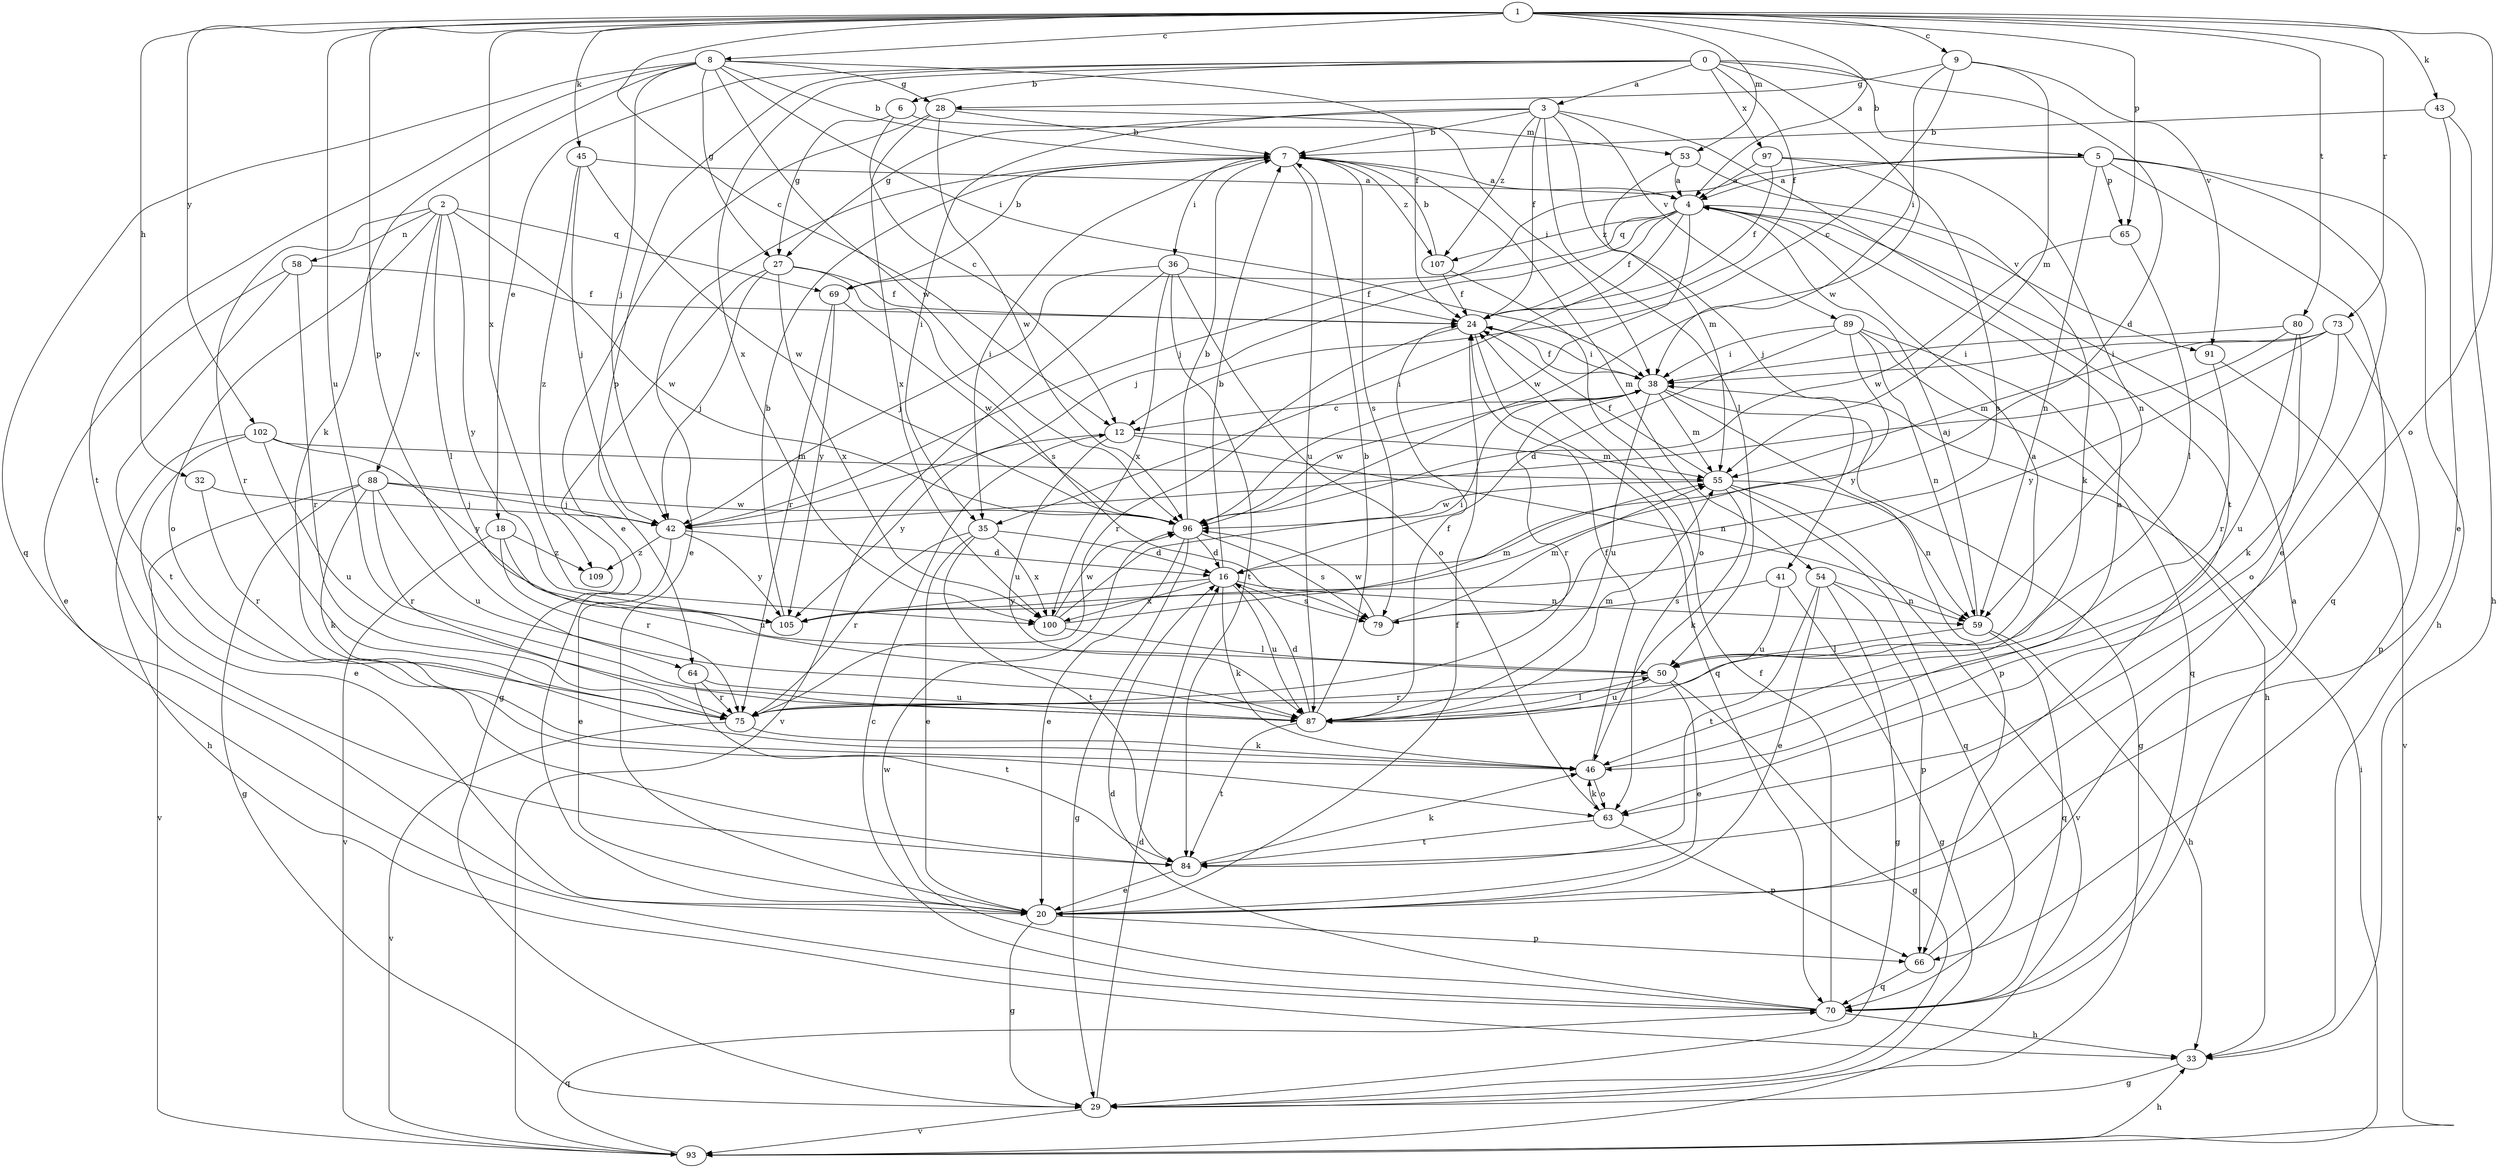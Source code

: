 strict digraph  {
0;
1;
2;
3;
4;
5;
6;
7;
8;
9;
12;
16;
18;
20;
24;
27;
28;
29;
32;
33;
35;
36;
38;
41;
42;
43;
45;
46;
50;
53;
54;
55;
58;
59;
63;
64;
65;
66;
69;
70;
73;
75;
79;
80;
84;
87;
88;
89;
91;
93;
96;
97;
100;
102;
105;
107;
109;
0 -> 3  [label=a];
0 -> 5  [label=b];
0 -> 6  [label=b];
0 -> 16  [label=d];
0 -> 18  [label=e];
0 -> 24  [label=f];
0 -> 64  [label=p];
0 -> 96  [label=w];
0 -> 97  [label=x];
0 -> 100  [label=x];
1 -> 4  [label=a];
1 -> 8  [label=c];
1 -> 9  [label=c];
1 -> 12  [label=c];
1 -> 32  [label=h];
1 -> 43  [label=k];
1 -> 45  [label=k];
1 -> 53  [label=m];
1 -> 63  [label=o];
1 -> 64  [label=p];
1 -> 65  [label=p];
1 -> 73  [label=r];
1 -> 80  [label=t];
1 -> 87  [label=u];
1 -> 100  [label=x];
1 -> 102  [label=y];
2 -> 50  [label=l];
2 -> 58  [label=n];
2 -> 63  [label=o];
2 -> 69  [label=q];
2 -> 75  [label=r];
2 -> 88  [label=v];
2 -> 96  [label=w];
2 -> 105  [label=y];
3 -> 7  [label=b];
3 -> 24  [label=f];
3 -> 27  [label=g];
3 -> 35  [label=i];
3 -> 41  [label=j];
3 -> 50  [label=l];
3 -> 84  [label=t];
3 -> 89  [label=v];
3 -> 107  [label=z];
4 -> 24  [label=f];
4 -> 35  [label=i];
4 -> 42  [label=j];
4 -> 69  [label=q];
4 -> 91  [label=v];
4 -> 96  [label=w];
4 -> 107  [label=z];
5 -> 4  [label=a];
5 -> 20  [label=e];
5 -> 33  [label=h];
5 -> 42  [label=j];
5 -> 59  [label=n];
5 -> 65  [label=p];
5 -> 70  [label=q];
6 -> 12  [label=c];
6 -> 27  [label=g];
6 -> 53  [label=m];
7 -> 4  [label=a];
7 -> 20  [label=e];
7 -> 35  [label=i];
7 -> 36  [label=i];
7 -> 54  [label=m];
7 -> 79  [label=s];
7 -> 87  [label=u];
7 -> 107  [label=z];
8 -> 7  [label=b];
8 -> 24  [label=f];
8 -> 27  [label=g];
8 -> 28  [label=g];
8 -> 38  [label=i];
8 -> 42  [label=j];
8 -> 46  [label=k];
8 -> 70  [label=q];
8 -> 84  [label=t];
8 -> 96  [label=w];
9 -> 12  [label=c];
9 -> 28  [label=g];
9 -> 38  [label=i];
9 -> 55  [label=m];
9 -> 91  [label=v];
12 -> 55  [label=m];
12 -> 59  [label=n];
12 -> 87  [label=u];
12 -> 105  [label=y];
16 -> 7  [label=b];
16 -> 46  [label=k];
16 -> 59  [label=n];
16 -> 79  [label=s];
16 -> 87  [label=u];
16 -> 100  [label=x];
16 -> 105  [label=y];
18 -> 75  [label=r];
18 -> 87  [label=u];
18 -> 93  [label=v];
18 -> 109  [label=z];
20 -> 24  [label=f];
20 -> 29  [label=g];
20 -> 66  [label=p];
24 -> 38  [label=i];
24 -> 70  [label=q];
24 -> 75  [label=r];
27 -> 24  [label=f];
27 -> 29  [label=g];
27 -> 42  [label=j];
27 -> 79  [label=s];
27 -> 100  [label=x];
28 -> 7  [label=b];
28 -> 20  [label=e];
28 -> 38  [label=i];
28 -> 96  [label=w];
28 -> 100  [label=x];
29 -> 16  [label=d];
29 -> 93  [label=v];
32 -> 42  [label=j];
32 -> 75  [label=r];
33 -> 29  [label=g];
35 -> 16  [label=d];
35 -> 20  [label=e];
35 -> 75  [label=r];
35 -> 84  [label=t];
35 -> 100  [label=x];
36 -> 24  [label=f];
36 -> 42  [label=j];
36 -> 63  [label=o];
36 -> 84  [label=t];
36 -> 93  [label=v];
36 -> 100  [label=x];
38 -> 12  [label=c];
38 -> 24  [label=f];
38 -> 29  [label=g];
38 -> 55  [label=m];
38 -> 66  [label=p];
38 -> 75  [label=r];
38 -> 87  [label=u];
38 -> 96  [label=w];
41 -> 29  [label=g];
41 -> 79  [label=s];
41 -> 87  [label=u];
42 -> 16  [label=d];
42 -> 20  [label=e];
42 -> 105  [label=y];
42 -> 109  [label=z];
43 -> 7  [label=b];
43 -> 20  [label=e];
43 -> 33  [label=h];
45 -> 4  [label=a];
45 -> 42  [label=j];
45 -> 96  [label=w];
45 -> 109  [label=z];
46 -> 4  [label=a];
46 -> 24  [label=f];
46 -> 63  [label=o];
50 -> 4  [label=a];
50 -> 20  [label=e];
50 -> 29  [label=g];
50 -> 75  [label=r];
50 -> 87  [label=u];
53 -> 4  [label=a];
53 -> 46  [label=k];
53 -> 55  [label=m];
54 -> 20  [label=e];
54 -> 29  [label=g];
54 -> 59  [label=n];
54 -> 66  [label=p];
54 -> 84  [label=t];
55 -> 24  [label=f];
55 -> 46  [label=k];
55 -> 59  [label=n];
55 -> 70  [label=q];
55 -> 93  [label=v];
55 -> 96  [label=w];
58 -> 20  [label=e];
58 -> 24  [label=f];
58 -> 75  [label=r];
58 -> 84  [label=t];
59 -> 4  [label=a];
59 -> 33  [label=h];
59 -> 50  [label=l];
59 -> 70  [label=q];
63 -> 46  [label=k];
63 -> 66  [label=p];
63 -> 84  [label=t];
64 -> 75  [label=r];
64 -> 84  [label=t];
64 -> 87  [label=u];
65 -> 50  [label=l];
65 -> 96  [label=w];
66 -> 4  [label=a];
66 -> 70  [label=q];
69 -> 7  [label=b];
69 -> 75  [label=r];
69 -> 96  [label=w];
69 -> 105  [label=y];
70 -> 12  [label=c];
70 -> 16  [label=d];
70 -> 24  [label=f];
70 -> 33  [label=h];
70 -> 96  [label=w];
73 -> 38  [label=i];
73 -> 46  [label=k];
73 -> 55  [label=m];
73 -> 66  [label=p];
73 -> 105  [label=y];
75 -> 46  [label=k];
75 -> 93  [label=v];
79 -> 55  [label=m];
79 -> 96  [label=w];
80 -> 38  [label=i];
80 -> 42  [label=j];
80 -> 63  [label=o];
80 -> 87  [label=u];
84 -> 20  [label=e];
84 -> 46  [label=k];
87 -> 7  [label=b];
87 -> 16  [label=d];
87 -> 24  [label=f];
87 -> 50  [label=l];
87 -> 55  [label=m];
87 -> 84  [label=t];
88 -> 29  [label=g];
88 -> 42  [label=j];
88 -> 46  [label=k];
88 -> 75  [label=r];
88 -> 87  [label=u];
88 -> 93  [label=v];
88 -> 96  [label=w];
89 -> 16  [label=d];
89 -> 33  [label=h];
89 -> 38  [label=i];
89 -> 59  [label=n];
89 -> 70  [label=q];
89 -> 105  [label=y];
91 -> 75  [label=r];
91 -> 93  [label=v];
93 -> 33  [label=h];
93 -> 38  [label=i];
93 -> 70  [label=q];
96 -> 7  [label=b];
96 -> 16  [label=d];
96 -> 20  [label=e];
96 -> 29  [label=g];
96 -> 79  [label=s];
97 -> 4  [label=a];
97 -> 24  [label=f];
97 -> 59  [label=n];
97 -> 79  [label=s];
100 -> 38  [label=i];
100 -> 50  [label=l];
100 -> 55  [label=m];
100 -> 96  [label=w];
102 -> 20  [label=e];
102 -> 33  [label=h];
102 -> 55  [label=m];
102 -> 87  [label=u];
102 -> 105  [label=y];
105 -> 7  [label=b];
107 -> 7  [label=b];
107 -> 24  [label=f];
107 -> 63  [label=o];
}
